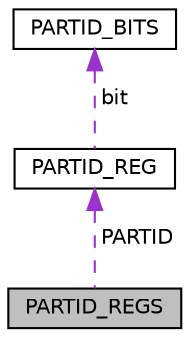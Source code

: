 digraph "PARTID_REGS"
{
  edge [fontname="Helvetica",fontsize="10",labelfontname="Helvetica",labelfontsize="10"];
  node [fontname="Helvetica",fontsize="10",shape=record];
  Node1 [label="PARTID_REGS",height=0.2,width=0.4,color="black", fillcolor="grey75", style="filled", fontcolor="black"];
  Node2 -> Node1 [dir="back",color="darkorchid3",fontsize="10",style="dashed",label=" PARTID" ,fontname="Helvetica"];
  Node2 [label="PARTID_REG",height=0.2,width=0.4,color="black", fillcolor="white", style="filled",URL="$union_p_a_r_t_i_d___r_e_g.html"];
  Node3 -> Node2 [dir="back",color="darkorchid3",fontsize="10",style="dashed",label=" bit" ,fontname="Helvetica"];
  Node3 [label="PARTID_BITS",height=0.2,width=0.4,color="black", fillcolor="white", style="filled",URL="$struct_p_a_r_t_i_d___b_i_t_s.html"];
}
